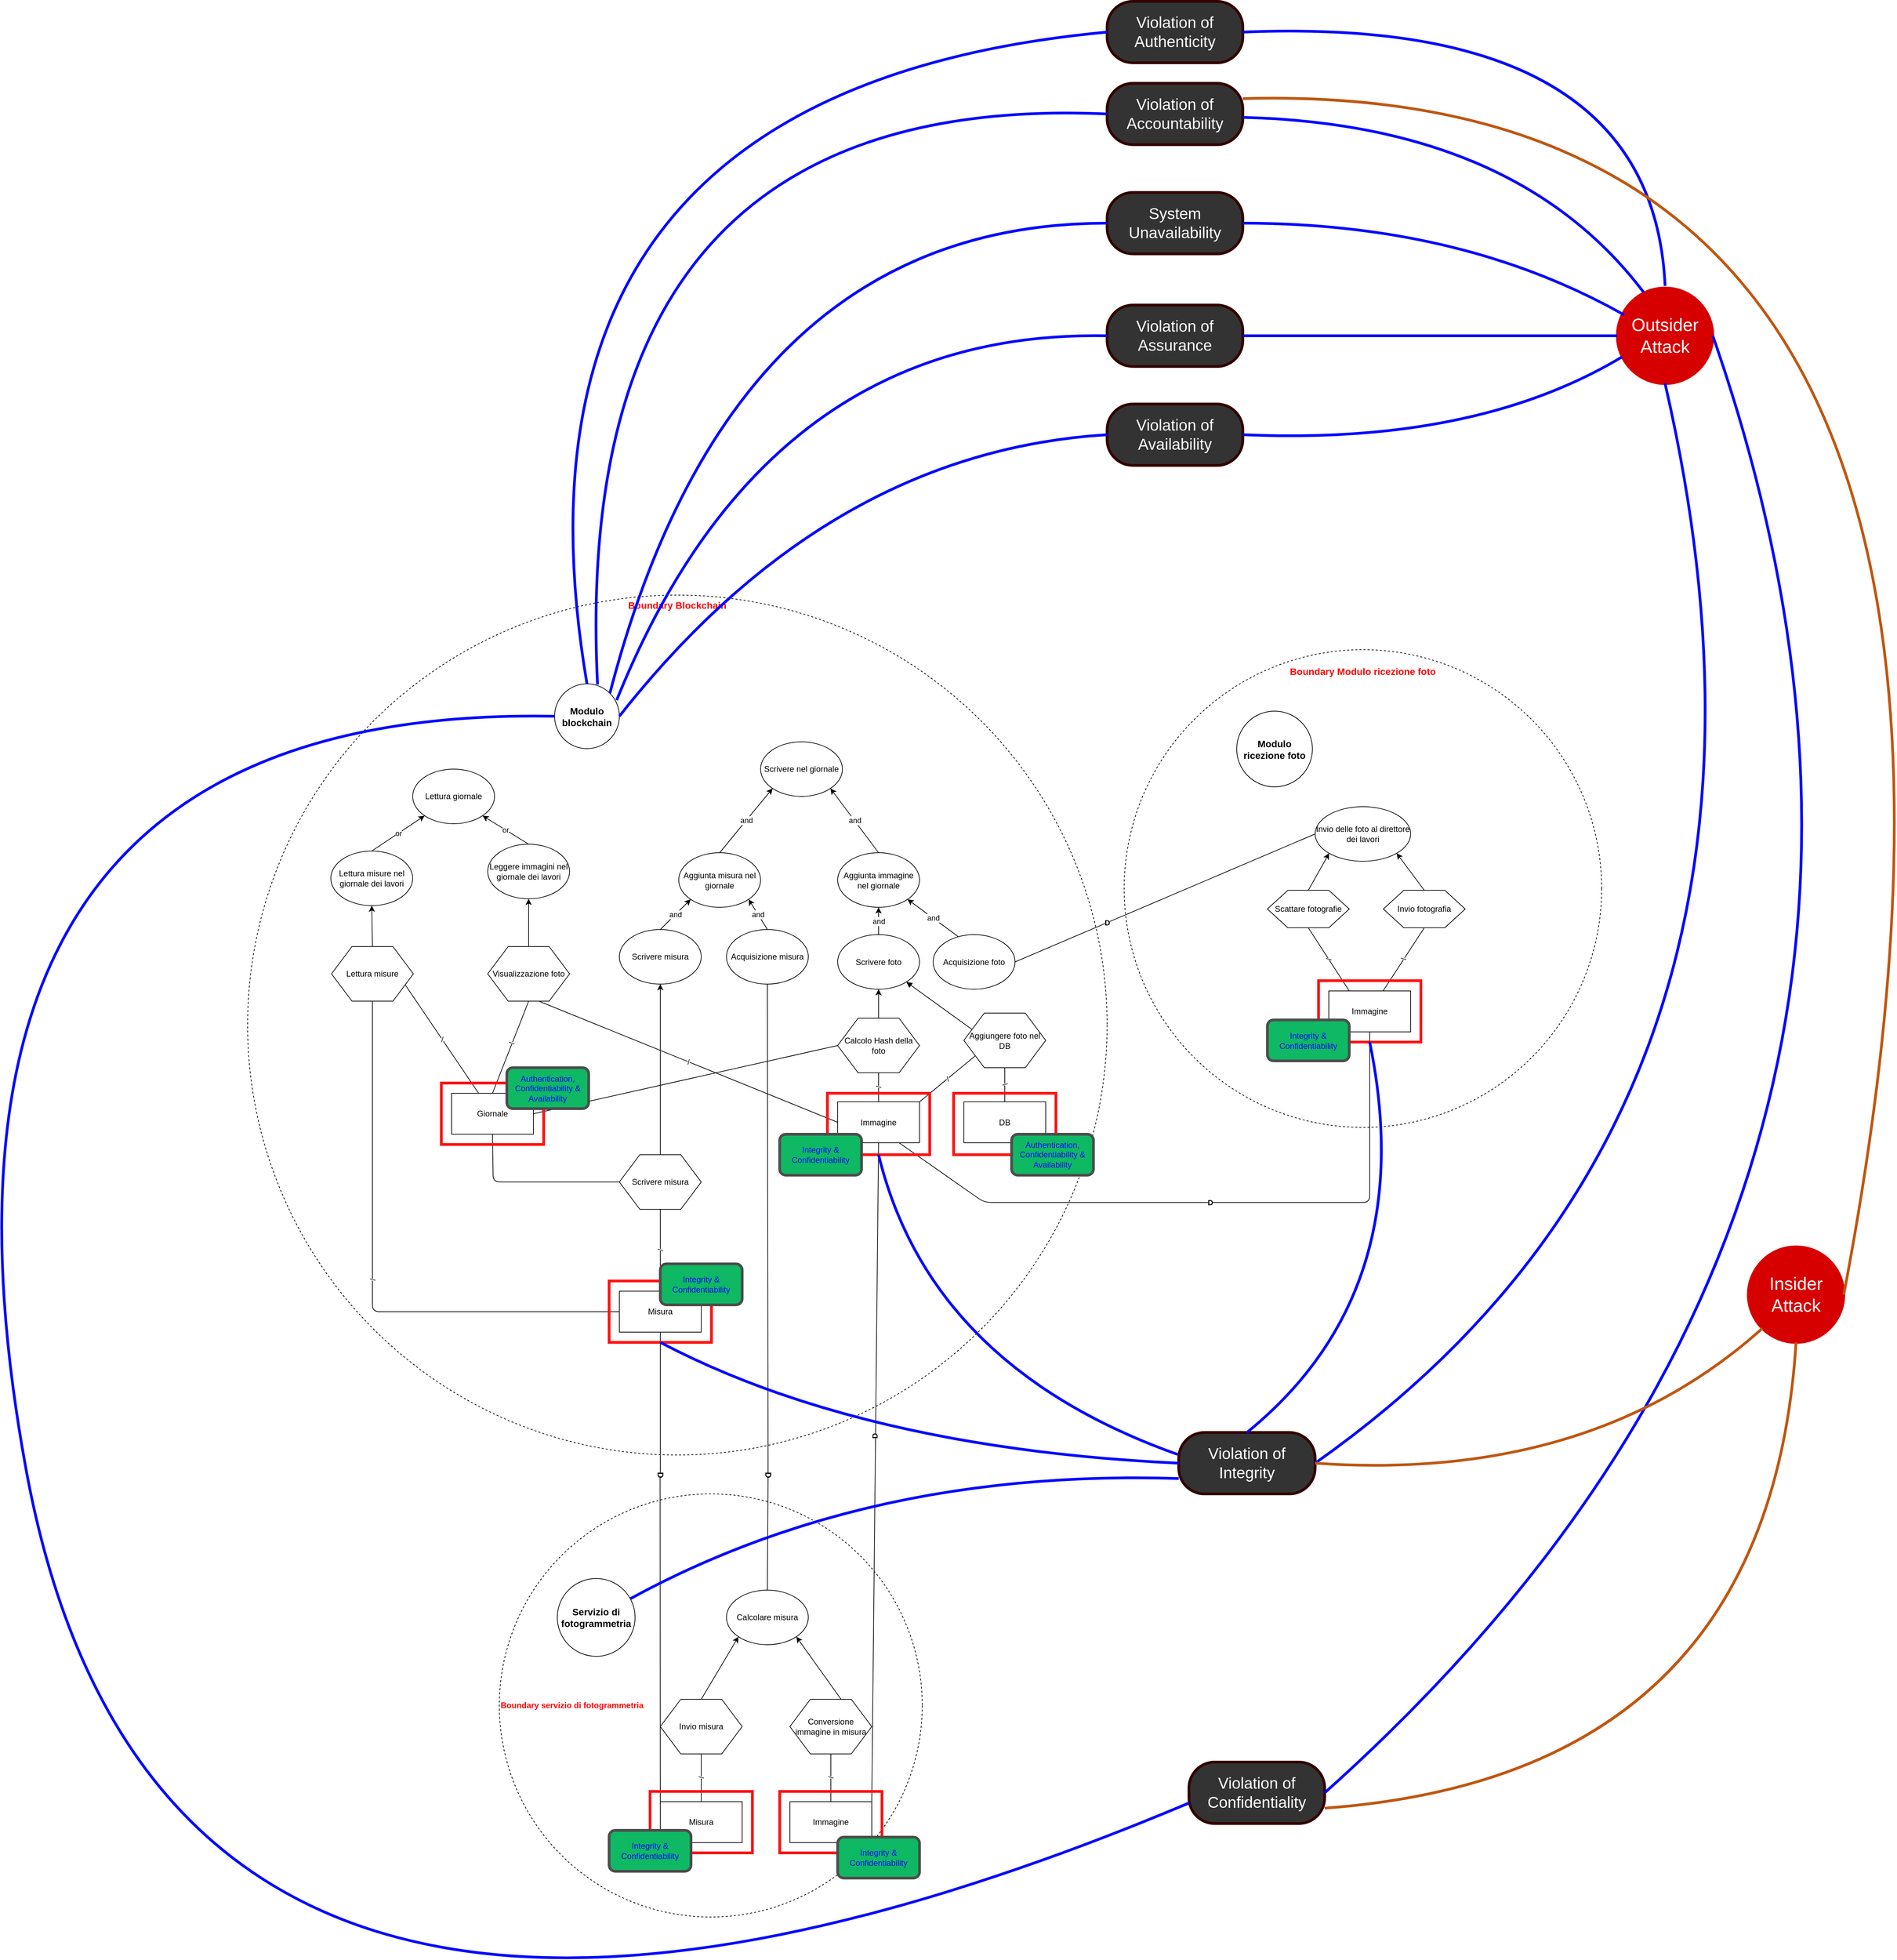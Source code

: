 <mxfile version="13.0.1" type="github">
  <diagram id="WXekA-x_xKKdpQk5buRY" name="Page-1">
    <mxGraphModel dx="3197" dy="2439" grid="1" gridSize="10" guides="1" tooltips="1" connect="1" arrows="1" fold="1" page="1" pageScale="1" pageWidth="827" pageHeight="1169" math="0" shadow="0">
      <root>
        <mxCell id="0" />
        <mxCell id="1" parent="0" />
        <mxCell id="t_3xAI16Gsf8tu39YJwn-111" value="&lt;div&gt;&lt;span&gt;&lt;b&gt;&lt;font color=&quot;#ff0000&quot;&gt;Boundary servizio di fotogrammetria&lt;/font&gt;&lt;/b&gt;&lt;/span&gt;&lt;/div&gt;" style="ellipse;whiteSpace=wrap;html=1;aspect=fixed;dashed=1;fillColor=none;align=left;labelBackgroundColor=none;horizontal=1;verticalAlign=middle;" parent="1" vertex="1">
          <mxGeometry x="359" y="1307" width="620" height="620" as="geometry" />
        </mxCell>
        <mxCell id="t_3xAI16Gsf8tu39YJwn-109" value="&lt;b&gt;&lt;font color=&quot;#ff0000&quot; style=&quot;font-size: 14px&quot;&gt;Boundary Blockchain&lt;/font&gt;&lt;/b&gt;" style="ellipse;whiteSpace=wrap;html=1;aspect=fixed;dashed=1;fillColor=none;align=center;verticalAlign=top;" parent="1" vertex="1">
          <mxGeometry x="-10" y="-10" width="1260" height="1260" as="geometry" />
        </mxCell>
        <mxCell id="t_3xAI16Gsf8tu39YJwn-1" value="" style="endArrow=none;html=1;entryX=0.5;entryY=1;entryDx=0;entryDy=0;exitX=0.5;exitY=0;exitDx=0;exitDy=0;horizontal=1;fontStyle=1;labelPosition=center;verticalLabelPosition=middle;align=center;verticalAlign=middle;anchorPointDirection=1;" parent="1" source="t_3xAI16Gsf8tu39YJwn-67" target="t_3xAI16Gsf8tu39YJwn-53" edge="1">
          <mxGeometry x="-0.618" y="12" width="50" height="50" relative="1" as="geometry">
            <mxPoint x="695" y="760" as="sourcePoint" />
            <mxPoint x="745" y="710" as="targetPoint" />
            <mxPoint as="offset" />
          </mxGeometry>
        </mxCell>
        <mxCell id="t_3xAI16Gsf8tu39YJwn-4" value="&lt;b style=&quot;font-size: 14px;&quot;&gt;Servizio di fotogrammetria&lt;/b&gt;" style="ellipse;whiteSpace=wrap;html=1;aspect=fixed;fontSize=14;" parent="1" vertex="1">
          <mxGeometry x="444" y="1431" width="114" height="114" as="geometry" />
        </mxCell>
        <mxCell id="t_3xAI16Gsf8tu39YJwn-5" value="Invio fotografia" style="shape=hexagon;perimeter=hexagonPerimeter2;whiteSpace=wrap;html=1;" parent="1" vertex="1">
          <mxGeometry x="1655" y="422.5" width="120" height="55" as="geometry" />
        </mxCell>
        <mxCell id="t_3xAI16Gsf8tu39YJwn-6" value="Scattare fotografie" style="shape=hexagon;perimeter=hexagonPerimeter2;whiteSpace=wrap;html=1;" parent="1" vertex="1">
          <mxGeometry x="1485" y="422.5" width="120" height="55" as="geometry" />
        </mxCell>
        <mxCell id="t_3xAI16Gsf8tu39YJwn-7" value="Invio delle foto al direttore dei lavori" style="ellipse;whiteSpace=wrap;html=1;" parent="1" vertex="1">
          <mxGeometry x="1555" y="300" width="140" height="80" as="geometry" />
        </mxCell>
        <mxCell id="t_3xAI16Gsf8tu39YJwn-8" value="Immagine" style="rounded=0;whiteSpace=wrap;html=1;" parent="1" vertex="1">
          <mxGeometry x="855" y="732.5" width="120" height="60" as="geometry" />
        </mxCell>
        <mxCell id="t_3xAI16Gsf8tu39YJwn-9" value="D" style="endArrow=none;html=1;entryX=0;entryY=0.5;entryDx=0;entryDy=0;exitX=1;exitY=0.5;exitDx=0;exitDy=0;horizontal=1;verticalAlign=middle;comic=0;fontStyle=1" parent="1" source="t_3xAI16Gsf8tu39YJwn-47" target="t_3xAI16Gsf8tu39YJwn-7" edge="1">
          <mxGeometry x="-0.386" width="50" height="50" relative="1" as="geometry">
            <mxPoint x="905" y="515" as="sourcePoint" />
            <mxPoint x="955" y="465" as="targetPoint" />
            <mxPoint as="offset" />
          </mxGeometry>
        </mxCell>
        <mxCell id="t_3xAI16Gsf8tu39YJwn-10" value="Calcolo Hash della foto" style="shape=hexagon;perimeter=hexagonPerimeter2;whiteSpace=wrap;html=1;" parent="1" vertex="1">
          <mxGeometry x="855" y="610" width="120" height="80" as="geometry" />
        </mxCell>
        <mxCell id="t_3xAI16Gsf8tu39YJwn-11" value="Aggiunta immagine nel giornale" style="ellipse;whiteSpace=wrap;html=1;" parent="1" vertex="1">
          <mxGeometry x="855" y="367.5" width="120" height="80" as="geometry" />
        </mxCell>
        <mxCell id="t_3xAI16Gsf8tu39YJwn-12" value="Lettura giornale" style="ellipse;whiteSpace=wrap;html=1;" parent="1" vertex="1">
          <mxGeometry x="232" y="245" width="120" height="80" as="geometry" />
        </mxCell>
        <mxCell id="t_3xAI16Gsf8tu39YJwn-13" value="Scrivere nel giornale" style="ellipse;whiteSpace=wrap;html=1;" parent="1" vertex="1">
          <mxGeometry x="742" y="205" width="120" height="80" as="geometry" />
        </mxCell>
        <mxCell id="t_3xAI16Gsf8tu39YJwn-14" value="Lettura misure nel giornale dei lavori" style="ellipse;whiteSpace=wrap;html=1;" parent="1" vertex="1">
          <mxGeometry x="112" y="365" width="120" height="80" as="geometry" />
        </mxCell>
        <mxCell id="t_3xAI16Gsf8tu39YJwn-15" value="Leggere immagini nel giornale dei lavori" style="ellipse;whiteSpace=wrap;html=1;" parent="1" vertex="1">
          <mxGeometry x="342" y="355" width="120" height="80" as="geometry" />
        </mxCell>
        <mxCell id="t_3xAI16Gsf8tu39YJwn-16" value="Lettura misure" style="shape=hexagon;perimeter=hexagonPerimeter2;whiteSpace=wrap;html=1;" parent="1" vertex="1">
          <mxGeometry x="113" y="505" width="120" height="80" as="geometry" />
        </mxCell>
        <mxCell id="t_3xAI16Gsf8tu39YJwn-17" value="Visualizzazione foto" style="shape=hexagon;perimeter=hexagonPerimeter2;whiteSpace=wrap;html=1;" parent="1" vertex="1">
          <mxGeometry x="342" y="505" width="120" height="80" as="geometry" />
        </mxCell>
        <mxCell id="t_3xAI16Gsf8tu39YJwn-18" value="Giornale" style="rounded=0;whiteSpace=wrap;html=1;" parent="1" vertex="1">
          <mxGeometry x="289" y="720" width="120" height="60" as="geometry" />
        </mxCell>
        <mxCell id="t_3xAI16Gsf8tu39YJwn-19" value="" style="endArrow=none;html=1;exitX=1;exitY=0.5;exitDx=0;exitDy=0;horizontal=0;entryX=0;entryY=0.5;entryDx=0;entryDy=0;fontStyle=1" parent="1" source="t_3xAI16Gsf8tu39YJwn-18" target="t_3xAI16Gsf8tu39YJwn-10" edge="1">
          <mxGeometry x="0.463" y="88" width="50" height="50" relative="1" as="geometry">
            <mxPoint x="192" y="815" as="sourcePoint" />
            <mxPoint x="572" y="485" as="targetPoint" />
            <mxPoint as="offset" />
          </mxGeometry>
        </mxCell>
        <mxCell id="t_3xAI16Gsf8tu39YJwn-20" value="Aggiunta misura nel giornale" style="ellipse;whiteSpace=wrap;html=1;" parent="1" vertex="1">
          <mxGeometry x="622" y="367.5" width="120" height="80" as="geometry" />
        </mxCell>
        <mxCell id="t_3xAI16Gsf8tu39YJwn-21" value="Conversione immagine in misura" style="shape=hexagon;perimeter=hexagonPerimeter2;whiteSpace=wrap;html=1;" parent="1" vertex="1">
          <mxGeometry x="785" y="1608" width="120" height="80" as="geometry" />
        </mxCell>
        <mxCell id="t_3xAI16Gsf8tu39YJwn-22" value="Immagine" style="rounded=0;whiteSpace=wrap;html=1;" parent="1" vertex="1">
          <mxGeometry x="785" y="1758" width="120" height="60" as="geometry" />
        </mxCell>
        <mxCell id="t_3xAI16Gsf8tu39YJwn-23" value="Misura" style="rounded=0;whiteSpace=wrap;html=1;" parent="1" vertex="1">
          <mxGeometry x="535" y="1010" width="120" height="60" as="geometry" />
        </mxCell>
        <mxCell id="t_3xAI16Gsf8tu39YJwn-24" value="" style="endArrow=none;html=1;entryX=0.5;entryY=1;entryDx=0;entryDy=0;horizontal=1;exitX=0;exitY=0.5;exitDx=0;exitDy=0;fontStyle=1" parent="1" source="t_3xAI16Gsf8tu39YJwn-68" target="t_3xAI16Gsf8tu39YJwn-23" edge="1">
          <mxGeometry x="0.581" width="50" height="50" relative="1" as="geometry">
            <mxPoint x="905" y="1475" as="sourcePoint" />
            <mxPoint x="975" y="705" as="targetPoint" />
            <mxPoint as="offset" />
          </mxGeometry>
        </mxCell>
        <mxCell id="t_3xAI16Gsf8tu39YJwn-25" value="or" style="endArrow=classic;html=1;entryX=0;entryY=1;entryDx=0;entryDy=0;exitX=0.5;exitY=0;exitDx=0;exitDy=0;" parent="1" source="t_3xAI16Gsf8tu39YJwn-14" target="t_3xAI16Gsf8tu39YJwn-12" edge="1">
          <mxGeometry width="50" height="50" relative="1" as="geometry">
            <mxPoint x="722" y="605" as="sourcePoint" />
            <mxPoint x="772" y="555" as="targetPoint" />
          </mxGeometry>
        </mxCell>
        <mxCell id="t_3xAI16Gsf8tu39YJwn-26" value="or" style="endArrow=classic;html=1;entryX=1;entryY=1;entryDx=0;entryDy=0;exitX=0.5;exitY=0;exitDx=0;exitDy=0;" parent="1" source="t_3xAI16Gsf8tu39YJwn-15" target="t_3xAI16Gsf8tu39YJwn-12" edge="1">
          <mxGeometry width="50" height="50" relative="1" as="geometry">
            <mxPoint x="262" y="365" as="sourcePoint" />
            <mxPoint x="299.574" y="333.284" as="targetPoint" />
          </mxGeometry>
        </mxCell>
        <mxCell id="t_3xAI16Gsf8tu39YJwn-27" value="" style="endArrow=classic;html=1;entryX=0.5;entryY=1;entryDx=0;entryDy=0;exitX=0.5;exitY=0;exitDx=0;exitDy=0;" parent="1" source="t_3xAI16Gsf8tu39YJwn-17" target="t_3xAI16Gsf8tu39YJwn-15" edge="1">
          <mxGeometry width="50" height="50" relative="1" as="geometry">
            <mxPoint x="502" y="495" as="sourcePoint" />
            <mxPoint x="552" y="445" as="targetPoint" />
          </mxGeometry>
        </mxCell>
        <mxCell id="t_3xAI16Gsf8tu39YJwn-28" value="" style="endArrow=classic;html=1;entryX=0.5;entryY=1;entryDx=0;entryDy=0;exitX=0.5;exitY=0;exitDx=0;exitDy=0;" parent="1" source="t_3xAI16Gsf8tu39YJwn-16" target="t_3xAI16Gsf8tu39YJwn-14" edge="1">
          <mxGeometry width="50" height="50" relative="1" as="geometry">
            <mxPoint x="332" y="495" as="sourcePoint" />
            <mxPoint x="332" y="455" as="targetPoint" />
          </mxGeometry>
        </mxCell>
        <mxCell id="t_3xAI16Gsf8tu39YJwn-29" value="/" style="endArrow=none;html=1;exitX=0;exitY=0.5;exitDx=0;exitDy=0;horizontal=0;entryX=0.5;entryY=1;entryDx=0;entryDy=0;" parent="1" source="t_3xAI16Gsf8tu39YJwn-23" target="t_3xAI16Gsf8tu39YJwn-16" edge="1">
          <mxGeometry width="50" height="50" relative="1" as="geometry">
            <mxPoint x="173" y="690" as="sourcePoint" />
            <mxPoint x="472" y="455" as="targetPoint" />
            <Array as="points">
              <mxPoint x="173" y="1040" />
            </Array>
          </mxGeometry>
        </mxCell>
        <mxCell id="t_3xAI16Gsf8tu39YJwn-30" value="/" style="endArrow=none;html=1;horizontal=0;exitX=0.5;exitY=0;exitDx=0;exitDy=0;entryX=0.5;entryY=1;entryDx=0;entryDy=0;" parent="1" source="t_3xAI16Gsf8tu39YJwn-18" target="t_3xAI16Gsf8tu39YJwn-17" edge="1">
          <mxGeometry x="0.077" width="50" height="50" relative="1" as="geometry">
            <mxPoint x="402" y="620" as="sourcePoint" />
            <mxPoint x="402" y="580" as="targetPoint" />
            <mxPoint as="offset" />
          </mxGeometry>
        </mxCell>
        <mxCell id="t_3xAI16Gsf8tu39YJwn-31" value="and" style="endArrow=classic;html=1;entryX=1;entryY=1;entryDx=0;entryDy=0;exitX=0.5;exitY=0;exitDx=0;exitDy=0;" parent="1" source="t_3xAI16Gsf8tu39YJwn-11" target="t_3xAI16Gsf8tu39YJwn-13" edge="1">
          <mxGeometry width="50" height="50" relative="1" as="geometry">
            <mxPoint x="672" y="330" as="sourcePoint" />
            <mxPoint x="699.574" y="278.284" as="targetPoint" />
          </mxGeometry>
        </mxCell>
        <mxCell id="t_3xAI16Gsf8tu39YJwn-32" value="and" style="endArrow=classic;html=1;exitX=0.5;exitY=0;exitDx=0;exitDy=0;entryX=0;entryY=1;entryDx=0;entryDy=0;" parent="1" source="t_3xAI16Gsf8tu39YJwn-20" target="t_3xAI16Gsf8tu39YJwn-13" edge="1">
          <mxGeometry width="50" height="50" relative="1" as="geometry">
            <mxPoint x="822" y="330" as="sourcePoint" />
            <mxPoint x="784.426" y="278.284" as="targetPoint" />
          </mxGeometry>
        </mxCell>
        <mxCell id="t_3xAI16Gsf8tu39YJwn-33" value="" style="endArrow=classic;html=1;entryX=0.5;entryY=1;entryDx=0;entryDy=0;exitX=0.5;exitY=0;exitDx=0;exitDy=0;" parent="1" source="t_3xAI16Gsf8tu39YJwn-10" target="t_3xAI16Gsf8tu39YJwn-48" edge="1">
          <mxGeometry width="50" height="50" relative="1" as="geometry">
            <mxPoint x="705" y="547.5" as="sourcePoint" />
            <mxPoint x="705" y="507.5" as="targetPoint" />
          </mxGeometry>
        </mxCell>
        <mxCell id="t_3xAI16Gsf8tu39YJwn-34" value="/" style="endArrow=none;html=1;exitX=0.5;exitY=0;exitDx=0;exitDy=0;horizontal=0;entryX=0.5;entryY=1;entryDx=0;entryDy=0;" parent="1" source="t_3xAI16Gsf8tu39YJwn-8" target="t_3xAI16Gsf8tu39YJwn-10" edge="1">
          <mxGeometry width="50" height="50" relative="1" as="geometry">
            <mxPoint x="545" y="787.5" as="sourcePoint" />
            <mxPoint x="915.0" y="777.5" as="targetPoint" />
          </mxGeometry>
        </mxCell>
        <mxCell id="t_3xAI16Gsf8tu39YJwn-35" value="/" style="endArrow=none;html=1;exitX=0.5;exitY=0;exitDx=0;exitDy=0;horizontal=0;entryX=0.5;entryY=1;entryDx=0;entryDy=0;" parent="1" source="t_3xAI16Gsf8tu39YJwn-23" target="t_3xAI16Gsf8tu39YJwn-57" edge="1">
          <mxGeometry width="50" height="50" relative="1" as="geometry">
            <mxPoint x="22" y="1022.5" as="sourcePoint" />
            <mxPoint x="682" y="897.5" as="targetPoint" />
          </mxGeometry>
        </mxCell>
        <mxCell id="t_3xAI16Gsf8tu39YJwn-36" value="" style="endArrow=classic;html=1;entryX=1;entryY=1;entryDx=0;entryDy=0;exitX=0.5;exitY=0;exitDx=0;exitDy=0;" parent="1" source="t_3xAI16Gsf8tu39YJwn-5" target="t_3xAI16Gsf8tu39YJwn-7" edge="1">
          <mxGeometry width="50" height="50" relative="1" as="geometry">
            <mxPoint x="845" y="510" as="sourcePoint" />
            <mxPoint x="845" y="465" as="targetPoint" />
          </mxGeometry>
        </mxCell>
        <mxCell id="t_3xAI16Gsf8tu39YJwn-37" value="/" style="endArrow=none;html=1;entryX=0.5;entryY=0;entryDx=0;entryDy=0;exitX=0.5;exitY=1;exitDx=0;exitDy=0;horizontal=0;" parent="1" source="t_3xAI16Gsf8tu39YJwn-21" target="t_3xAI16Gsf8tu39YJwn-22" edge="1">
          <mxGeometry width="50" height="50" relative="1" as="geometry">
            <mxPoint x="608" y="1797" as="sourcePoint" />
            <mxPoint x="658" y="1747" as="targetPoint" />
          </mxGeometry>
        </mxCell>
        <mxCell id="t_3xAI16Gsf8tu39YJwn-38" value="Immagine" style="rounded=0;whiteSpace=wrap;html=1;" parent="1" vertex="1">
          <mxGeometry x="1575" y="570" width="120" height="60" as="geometry" />
        </mxCell>
        <mxCell id="t_3xAI16Gsf8tu39YJwn-42" value="Calcolare misura" style="ellipse;whiteSpace=wrap;html=1;" parent="1" vertex="1">
          <mxGeometry x="692" y="1448" width="120" height="80" as="geometry" />
        </mxCell>
        <mxCell id="t_3xAI16Gsf8tu39YJwn-43" value="" style="endArrow=classic;html=1;exitX=0.625;exitY=0;exitDx=0;exitDy=0;entryX=1;entryY=1;entryDx=0;entryDy=0;" parent="1" source="t_3xAI16Gsf8tu39YJwn-21" target="t_3xAI16Gsf8tu39YJwn-42" edge="1">
          <mxGeometry width="50" height="50" relative="1" as="geometry">
            <mxPoint x="472" y="1727" as="sourcePoint" />
            <mxPoint x="522" y="1677" as="targetPoint" />
          </mxGeometry>
        </mxCell>
        <mxCell id="t_3xAI16Gsf8tu39YJwn-44" value="/" style="endArrow=none;html=1;entryX=0.5;entryY=1;entryDx=0;entryDy=0;horizontal=0;" parent="1" source="t_3xAI16Gsf8tu39YJwn-38" target="t_3xAI16Gsf8tu39YJwn-5" edge="1">
          <mxGeometry width="50" height="50" relative="1" as="geometry">
            <mxPoint x="1695" y="585" as="sourcePoint" />
            <mxPoint x="1745" y="535" as="targetPoint" />
          </mxGeometry>
        </mxCell>
        <mxCell id="t_3xAI16Gsf8tu39YJwn-45" value="/" style="endArrow=none;html=1;entryX=0.5;entryY=1;entryDx=0;entryDy=0;exitX=0.25;exitY=0;exitDx=0;exitDy=0;horizontal=0;" parent="1" source="t_3xAI16Gsf8tu39YJwn-38" target="t_3xAI16Gsf8tu39YJwn-6" edge="1">
          <mxGeometry width="50" height="50" relative="1" as="geometry">
            <mxPoint x="1695" y="585" as="sourcePoint" />
            <mxPoint x="1745" y="535" as="targetPoint" />
          </mxGeometry>
        </mxCell>
        <mxCell id="t_3xAI16Gsf8tu39YJwn-46" value="" style="endArrow=classic;html=1;entryX=0;entryY=1;entryDx=0;entryDy=0;exitX=0.5;exitY=0;exitDx=0;exitDy=0;" parent="1" source="t_3xAI16Gsf8tu39YJwn-6" target="t_3xAI16Gsf8tu39YJwn-7" edge="1">
          <mxGeometry width="50" height="50" relative="1" as="geometry">
            <mxPoint x="1695" y="585" as="sourcePoint" />
            <mxPoint x="1745" y="535" as="targetPoint" />
          </mxGeometry>
        </mxCell>
        <mxCell id="t_3xAI16Gsf8tu39YJwn-47" value="Acquisizione foto" style="ellipse;whiteSpace=wrap;html=1;" parent="1" vertex="1">
          <mxGeometry x="995" y="487.5" width="120" height="80" as="geometry" />
        </mxCell>
        <mxCell id="t_3xAI16Gsf8tu39YJwn-48" value="Scrivere foto" style="ellipse;whiteSpace=wrap;html=1;" parent="1" vertex="1">
          <mxGeometry x="855" y="487.5" width="120" height="80" as="geometry" />
        </mxCell>
        <mxCell id="t_3xAI16Gsf8tu39YJwn-49" value="and" style="endArrow=classic;html=1;entryX=0.5;entryY=1;entryDx=0;entryDy=0;exitX=0.5;exitY=0;exitDx=0;exitDy=0;" parent="1" source="t_3xAI16Gsf8tu39YJwn-48" target="t_3xAI16Gsf8tu39YJwn-11" edge="1">
          <mxGeometry width="50" height="50" relative="1" as="geometry">
            <mxPoint x="968" y="622.5" as="sourcePoint" />
            <mxPoint x="1018" y="572.5" as="targetPoint" />
          </mxGeometry>
        </mxCell>
        <mxCell id="t_3xAI16Gsf8tu39YJwn-50" value="and" style="endArrow=classic;html=1;entryX=1;entryY=1;entryDx=0;entryDy=0;exitX=0.308;exitY=0.038;exitDx=0;exitDy=0;exitPerimeter=0;" parent="1" source="t_3xAI16Gsf8tu39YJwn-47" target="t_3xAI16Gsf8tu39YJwn-11" edge="1">
          <mxGeometry width="50" height="50" relative="1" as="geometry">
            <mxPoint x="968" y="622.5" as="sourcePoint" />
            <mxPoint x="1018" y="572.5" as="targetPoint" />
          </mxGeometry>
        </mxCell>
        <mxCell id="t_3xAI16Gsf8tu39YJwn-51" value="D" style="endArrow=none;html=1;exitX=0.75;exitY=1;exitDx=0;exitDy=0;entryX=0.5;entryY=1;entryDx=0;entryDy=0;fontStyle=1" parent="1" source="t_3xAI16Gsf8tu39YJwn-8" target="t_3xAI16Gsf8tu39YJwn-38" edge="1">
          <mxGeometry width="50" height="50" relative="1" as="geometry">
            <mxPoint x="855" y="580" as="sourcePoint" />
            <mxPoint x="905" y="530" as="targetPoint" />
            <Array as="points">
              <mxPoint x="1070" y="880" />
              <mxPoint x="1635" y="880" />
            </Array>
          </mxGeometry>
        </mxCell>
        <mxCell id="t_3xAI16Gsf8tu39YJwn-52" value="/" style="endArrow=none;html=1;entryX=0.625;entryY=1;entryDx=0;entryDy=0;exitX=0;exitY=0.5;exitDx=0;exitDy=0;" parent="1" source="t_3xAI16Gsf8tu39YJwn-8" target="t_3xAI16Gsf8tu39YJwn-17" edge="1">
          <mxGeometry width="50" height="50" relative="1" as="geometry">
            <mxPoint x="485" y="600" as="sourcePoint" />
            <mxPoint x="535" y="550" as="targetPoint" />
          </mxGeometry>
        </mxCell>
        <mxCell id="t_3xAI16Gsf8tu39YJwn-53" value="Acquisizione misura" style="ellipse;whiteSpace=wrap;html=1;" parent="1" vertex="1">
          <mxGeometry x="692" y="480" width="120" height="80" as="geometry" />
        </mxCell>
        <mxCell id="t_3xAI16Gsf8tu39YJwn-54" value="Scrivere misura" style="ellipse;whiteSpace=wrap;html=1;" parent="1" vertex="1">
          <mxGeometry x="535" y="480" width="120" height="80" as="geometry" />
        </mxCell>
        <mxCell id="t_3xAI16Gsf8tu39YJwn-55" value="and" style="endArrow=classic;html=1;entryX=1;entryY=1;entryDx=0;entryDy=0;exitX=0.5;exitY=0;exitDx=0;exitDy=0;" parent="1" source="t_3xAI16Gsf8tu39YJwn-53" target="t_3xAI16Gsf8tu39YJwn-20" edge="1">
          <mxGeometry width="50" height="50" relative="1" as="geometry">
            <mxPoint x="735" y="590" as="sourcePoint" />
            <mxPoint x="785" y="540" as="targetPoint" />
          </mxGeometry>
        </mxCell>
        <mxCell id="t_3xAI16Gsf8tu39YJwn-56" value="and" style="endArrow=classic;html=1;entryX=0;entryY=1;entryDx=0;entryDy=0;exitX=0.5;exitY=0;exitDx=0;exitDy=0;" parent="1" source="t_3xAI16Gsf8tu39YJwn-54" target="t_3xAI16Gsf8tu39YJwn-20" edge="1">
          <mxGeometry width="50" height="50" relative="1" as="geometry">
            <mxPoint x="735" y="590" as="sourcePoint" />
            <mxPoint x="785" y="540" as="targetPoint" />
          </mxGeometry>
        </mxCell>
        <mxCell id="t_3xAI16Gsf8tu39YJwn-57" value="Scrivere misura" style="shape=hexagon;perimeter=hexagonPerimeter2;whiteSpace=wrap;html=1;" parent="1" vertex="1">
          <mxGeometry x="535" y="810" width="120" height="80" as="geometry" />
        </mxCell>
        <mxCell id="t_3xAI16Gsf8tu39YJwn-58" value="" style="endArrow=classic;html=1;exitX=0.5;exitY=0;exitDx=0;exitDy=0;entryX=0.5;entryY=1;entryDx=0;entryDy=0;" parent="1" source="t_3xAI16Gsf8tu39YJwn-57" target="t_3xAI16Gsf8tu39YJwn-54" edge="1">
          <mxGeometry width="50" height="50" relative="1" as="geometry">
            <mxPoint x="625" y="740" as="sourcePoint" />
            <mxPoint x="615" y="560" as="targetPoint" />
          </mxGeometry>
        </mxCell>
        <mxCell id="t_3xAI16Gsf8tu39YJwn-59" value="" style="endArrow=none;html=1;exitX=0.5;exitY=1;exitDx=0;exitDy=0;entryX=0;entryY=0.5;entryDx=0;entryDy=0;" parent="1" source="t_3xAI16Gsf8tu39YJwn-18" target="t_3xAI16Gsf8tu39YJwn-57" edge="1">
          <mxGeometry x="0.384" y="-56" width="50" height="50" relative="1" as="geometry">
            <mxPoint x="625" y="830" as="sourcePoint" />
            <mxPoint x="675" y="780" as="targetPoint" />
            <mxPoint as="offset" />
            <Array as="points">
              <mxPoint x="350" y="850" />
            </Array>
          </mxGeometry>
        </mxCell>
        <mxCell id="t_3xAI16Gsf8tu39YJwn-60" value="/" style="endArrow=none;html=1;entryX=1;entryY=0.75;entryDx=0;entryDy=0;" parent="1" source="t_3xAI16Gsf8tu39YJwn-18" target="t_3xAI16Gsf8tu39YJwn-16" edge="1">
          <mxGeometry width="50" height="50" relative="1" as="geometry">
            <mxPoint x="345" y="830" as="sourcePoint" />
            <mxPoint x="395" y="780" as="targetPoint" />
          </mxGeometry>
        </mxCell>
        <mxCell id="t_3xAI16Gsf8tu39YJwn-61" value="D" style="endArrow=none;html=1;entryX=0.5;entryY=1;entryDx=0;entryDy=0;exitX=1;exitY=0;exitDx=0;exitDy=0;horizontal=0;fontStyle=1" parent="1" source="t_3xAI16Gsf8tu39YJwn-22" target="t_3xAI16Gsf8tu39YJwn-8" edge="1">
          <mxGeometry x="0.108" y="1" width="50" height="50" relative="1" as="geometry">
            <mxPoint x="695" y="960" as="sourcePoint" />
            <mxPoint x="925" y="810" as="targetPoint" />
            <mxPoint as="offset" />
          </mxGeometry>
        </mxCell>
        <mxCell id="t_3xAI16Gsf8tu39YJwn-62" value="Invio misura" style="shape=hexagon;perimeter=hexagonPerimeter2;whiteSpace=wrap;html=1;" parent="1" vertex="1">
          <mxGeometry x="595" y="1608" width="120" height="80" as="geometry" />
        </mxCell>
        <mxCell id="t_3xAI16Gsf8tu39YJwn-63" value="/" style="endArrow=none;html=1;entryX=0.5;entryY=1;entryDx=0;entryDy=0;exitX=0.5;exitY=0;exitDx=0;exitDy=0;horizontal=0;" parent="1" source="t_3xAI16Gsf8tu39YJwn-64" target="t_3xAI16Gsf8tu39YJwn-62" edge="1">
          <mxGeometry width="50" height="50" relative="1" as="geometry">
            <mxPoint x="638" y="1748" as="sourcePoint" />
            <mxPoint x="578" y="1578" as="targetPoint" />
          </mxGeometry>
        </mxCell>
        <mxCell id="t_3xAI16Gsf8tu39YJwn-64" value="Misura" style="rounded=0;whiteSpace=wrap;html=1;" parent="1" vertex="1">
          <mxGeometry x="595" y="1758" width="120" height="60" as="geometry" />
        </mxCell>
        <mxCell id="t_3xAI16Gsf8tu39YJwn-65" value="" style="endArrow=classic;html=1;entryX=0;entryY=1;entryDx=0;entryDy=0;exitX=0.5;exitY=0;exitDx=0;exitDy=0;" parent="1" source="t_3xAI16Gsf8tu39YJwn-62" target="t_3xAI16Gsf8tu39YJwn-42" edge="1">
          <mxGeometry width="50" height="50" relative="1" as="geometry">
            <mxPoint x="528" y="1628" as="sourcePoint" />
            <mxPoint x="578" y="1578" as="targetPoint" />
          </mxGeometry>
        </mxCell>
        <mxCell id="t_3xAI16Gsf8tu39YJwn-66" value="" style="endArrow=none;html=1;entryX=0.5;entryY=1;entryDx=0;entryDy=0;exitX=0.5;exitY=0;exitDx=0;exitDy=0;horizontal=1;fontStyle=1;labelPosition=center;verticalLabelPosition=middle;align=center;verticalAlign=middle;anchorPointDirection=1;" parent="1" source="t_3xAI16Gsf8tu39YJwn-42" target="t_3xAI16Gsf8tu39YJwn-67" edge="1">
          <mxGeometry x="-0.618" y="12" width="50" height="50" relative="1" as="geometry">
            <mxPoint x="752" y="1448" as="sourcePoint" />
            <mxPoint x="752" y="657" as="targetPoint" />
            <mxPoint as="offset" />
          </mxGeometry>
        </mxCell>
        <mxCell id="t_3xAI16Gsf8tu39YJwn-67" value="&lt;b&gt;D&lt;/b&gt;" style="text;html=1;align=center;verticalAlign=middle;resizable=1;points=[];autosize=1;rotation=-180;horizontal=0;direction=east;fillColor=#ffffff;overflow=visible;perimeter=none;container=0;backgroundOutline=0;resizeWidth=1;resizeHeight=1;" parent="1" vertex="1">
          <mxGeometry x="742" y="1276" width="22" height="6" as="geometry" />
        </mxCell>
        <mxCell id="t_3xAI16Gsf8tu39YJwn-68" value="&lt;b&gt;D&lt;/b&gt;" style="text;html=1;align=center;verticalAlign=middle;resizable=1;points=[];autosize=1;rotation=-180;horizontal=0;direction=east;fillColor=#ffffff;overflow=visible;perimeter=none;container=0;backgroundOutline=0;resizeWidth=1;resizeHeight=1;" parent="1" vertex="1">
          <mxGeometry x="584" y="1276" width="22" height="6" as="geometry" />
        </mxCell>
        <mxCell id="t_3xAI16Gsf8tu39YJwn-69" value="" style="endArrow=none;html=1;horizontal=1;exitX=0;exitY=0.5;exitDx=0;exitDy=0;fontStyle=1;entryX=0.514;entryY=-0.058;entryDx=0;entryDy=0;entryPerimeter=0;" parent="1" source="t_3xAI16Gsf8tu39YJwn-64" target="t_3xAI16Gsf8tu39YJwn-68" edge="1">
          <mxGeometry x="0.581" width="50" height="50" relative="1" as="geometry">
            <mxPoint x="595" y="1788" as="sourcePoint" />
            <mxPoint x="595" y="1287" as="targetPoint" />
            <mxPoint as="offset" />
          </mxGeometry>
        </mxCell>
        <mxCell id="t_3xAI16Gsf8tu39YJwn-97" value="&lt;b&gt;&lt;font style=&quot;font-size: 14px&quot;&gt;Modulo ricezione foto&lt;/font&gt;&lt;/b&gt;" style="ellipse;whiteSpace=wrap;html=1;aspect=fixed;" parent="1" vertex="1">
          <mxGeometry x="1440" y="160" width="111" height="111" as="geometry" />
        </mxCell>
        <mxCell id="t_3xAI16Gsf8tu39YJwn-98" value="&lt;b&gt;&lt;font style=&quot;font-size: 14px&quot;&gt;Modulo blockchain&lt;/font&gt;&lt;/b&gt;" style="ellipse;whiteSpace=wrap;html=1;aspect=fixed;" parent="1" vertex="1">
          <mxGeometry x="440" y="120" width="95" height="95" as="geometry" />
        </mxCell>
        <mxCell id="t_3xAI16Gsf8tu39YJwn-99" value="Aggiungere foto nel DB" style="shape=hexagon;perimeter=hexagonPerimeter2;whiteSpace=wrap;html=1;" parent="1" vertex="1">
          <mxGeometry x="1040" y="602.5" width="120" height="80" as="geometry" />
        </mxCell>
        <mxCell id="t_3xAI16Gsf8tu39YJwn-104" value="\" style="endArrow=none;html=1;exitX=1;exitY=0;exitDx=0;exitDy=0;entryX=0.136;entryY=0.788;entryDx=0;entryDy=0;entryPerimeter=0;" parent="1" source="t_3xAI16Gsf8tu39YJwn-8" target="t_3xAI16Gsf8tu39YJwn-99" edge="1">
          <mxGeometry width="50" height="50" relative="1" as="geometry">
            <mxPoint x="920" y="700" as="sourcePoint" />
            <mxPoint x="970" y="650" as="targetPoint" />
          </mxGeometry>
        </mxCell>
        <mxCell id="t_3xAI16Gsf8tu39YJwn-105" value="" style="endArrow=block;html=1;endFill=1;exitX=0;exitY=0.25;exitDx=0;exitDy=0;" parent="1" source="t_3xAI16Gsf8tu39YJwn-99" target="t_3xAI16Gsf8tu39YJwn-48" edge="1">
          <mxGeometry width="50" height="50" relative="1" as="geometry">
            <mxPoint x="1000" y="610" as="sourcePoint" />
            <mxPoint x="1062" y="668.5" as="targetPoint" />
          </mxGeometry>
        </mxCell>
        <mxCell id="t_3xAI16Gsf8tu39YJwn-107" value="\" style="edgeStyle=orthogonalEdgeStyle;rounded=0;orthogonalLoop=1;jettySize=auto;html=1;entryX=0.5;entryY=1;entryDx=0;entryDy=0;endArrow=none;endFill=0;horizontal=0;" parent="1" source="t_3xAI16Gsf8tu39YJwn-106" target="t_3xAI16Gsf8tu39YJwn-99" edge="1">
          <mxGeometry relative="1" as="geometry" />
        </mxCell>
        <mxCell id="t_3xAI16Gsf8tu39YJwn-106" value="DB" style="rounded=0;whiteSpace=wrap;html=1;" parent="1" vertex="1">
          <mxGeometry x="1040" y="732.5" width="120" height="60" as="geometry" />
        </mxCell>
        <mxCell id="t_3xAI16Gsf8tu39YJwn-110" value="&lt;b&gt;&lt;font color=&quot;#ff0000&quot; style=&quot;font-size: 14px&quot;&gt;&lt;br&gt;Boundary Modulo ricezione foto&lt;/font&gt;&lt;/b&gt;" style="ellipse;whiteSpace=wrap;html=1;aspect=fixed;dashed=1;fillColor=none;align=center;verticalAlign=top;" parent="1" vertex="1">
          <mxGeometry x="1275" y="70" width="700" height="700" as="geometry" />
        </mxCell>
        <mxCell id="ultXOKZ-IaVymxFnQ9H0-1" value="&lt;font color=&quot;#ffffff&quot; style=&quot;font-size: 26px&quot;&gt;Outsider&lt;br&gt;Attack&lt;br&gt;&lt;/font&gt;" style="ellipse;whiteSpace=wrap;html=1;aspect=fixed;strokeColor=#D70000;strokeWidth=4;fillColor=#D70000;gradientColor=none;" vertex="1" parent="1">
          <mxGeometry x="1998" y="-460" width="140" height="140" as="geometry" />
        </mxCell>
        <mxCell id="ultXOKZ-IaVymxFnQ9H0-2" value="&lt;font color=&quot;#ffffff&quot; style=&quot;font-size: 23px&quot;&gt;Violation of Integrity&lt;/font&gt;&lt;span style=&quot;font-family: monospace ; font-size: 0px&quot;&gt;%3CmxGraphModel%3E%3Croot%3E%3CmxCell%20id%3D%220%22%2F%3E%3CmxCell%20id%3D%221%22%20parent%3D%220%22%2F%3E%3CmxCell%20id%3D%222%22%20value%3D%22%26lt%3Bfont%20color%3D%26quot%3B%23ffffff%26quot%3B%20style%3D%26quot%3Bfont-size%3A%2023px%26quot%3B%26gt%3BViolation%20of%20availability%26lt%3B%2Ffont%26gt%3B%22%20style%3D%22rounded%3D1%3BwhiteSpace%3Dwrap%3Bhtml%3D1%3BstrokeColor%3D%23330000%3BstrokeWidth%3D4%3BfillColor%3D%23333333%3BgradientColor%3Dnone%3BarcSize%3D42%3B%22%20vertex%3D%221%22%20parent%3D%221%22%3E%3CmxGeometry%20x%3D%22530%22%20y%3D%22260%22%20width%3D%22199%22%20height%3D%2290%22%20as%3D%22geometry%22%2F%3E%3C%2FmxCell%3E%3C%2Froot%3E%3C%2FmxGraphModel%3E&lt;/span&gt;" style="rounded=1;whiteSpace=wrap;html=1;strokeColor=#330000;strokeWidth=4;fillColor=#333333;gradientColor=none;arcSize=42;" vertex="1" parent="1">
          <mxGeometry x="1355" y="1217" width="200" height="90" as="geometry" />
        </mxCell>
        <mxCell id="ultXOKZ-IaVymxFnQ9H0-3" value="&lt;font color=&quot;#ffffff&quot; style=&quot;font-size: 26px&quot;&gt;Insider&lt;br&gt;Attack&lt;br&gt;&lt;/font&gt;" style="ellipse;whiteSpace=wrap;html=1;aspect=fixed;strokeColor=#D70000;strokeWidth=4;fillColor=#D70000;gradientColor=none;" vertex="1" parent="1">
          <mxGeometry x="2190" y="945" width="140" height="140" as="geometry" />
        </mxCell>
        <mxCell id="ultXOKZ-IaVymxFnQ9H0-4" value="&lt;font color=&quot;#ffffff&quot; style=&quot;font-size: 23px&quot;&gt;Violation of Authenticity&lt;/font&gt;" style="rounded=1;whiteSpace=wrap;html=1;strokeColor=#330000;strokeWidth=4;fillColor=#333333;gradientColor=none;arcSize=42;" vertex="1" parent="1">
          <mxGeometry x="1250" y="-880" width="199" height="90" as="geometry" />
        </mxCell>
        <mxCell id="ultXOKZ-IaVymxFnQ9H0-5" value="&lt;font color=&quot;#ffffff&quot; style=&quot;font-size: 23px&quot;&gt;Violation of Confidentiality&lt;/font&gt;&lt;span style=&quot;font-family: monospace ; font-size: 0px&quot;&gt;3CmxGraphModel%3E%3Croot%3E%3CmxCell%20id%3D%220%22%2F%3E%3CmxCell%20id%3D%221%22%20parent%3D%220%22%2F%3E%3CmxCell%20id%3D%222%22%20value%3D%22%26lt%3Bfont%20color%3D%26quot%3B%23ffffff%26quot%3B%20style%3D%26quot%3Bfont-size%3A%2023px%26quot%3B%26gt%3BViolation%20of%20availability%26lt%3B%2Ffont%26gt%3B%22%20style%3D%22rounded%3D1%3BwhiteSpace%3Dwrap%3Bhtml%3D1%3BstrokeColor%3D%23330000%3BstrokeWidth%3D4%3BfillColor%3D%23333333%3BgradientColor%3Dnone%3BarcSize%3D42%3B%22%20vertex%3D%221%22%20parent%3D%221%22%3E%3CmxGeometry%20x%3D%22530%22%20y%3D%22260%22%20width%3D%22199%22%20height%3D%2290%22%20as%3D%22geometry%22%2F%3E%3C%2FmxCell%3E%3C%2Froot%3E%3C%2FmxGraphModel%3E&lt;/span&gt;" style="rounded=1;whiteSpace=wrap;html=1;strokeColor=#330000;strokeWidth=4;fillColor=#333333;gradientColor=none;arcSize=42;" vertex="1" parent="1">
          <mxGeometry x="1370" y="1700" width="199" height="90" as="geometry" />
        </mxCell>
        <mxCell id="ultXOKZ-IaVymxFnQ9H0-6" value="&lt;font color=&quot;#ffffff&quot; style=&quot;font-size: 23px&quot;&gt;Violation of Accountability&lt;/font&gt;" style="rounded=1;whiteSpace=wrap;html=1;strokeColor=#330000;strokeWidth=4;fillColor=#333333;gradientColor=none;arcSize=42;" vertex="1" parent="1">
          <mxGeometry x="1250" y="-760" width="199" height="90" as="geometry" />
        </mxCell>
        <mxCell id="ultXOKZ-IaVymxFnQ9H0-7" value="&lt;font color=&quot;#ffffff&quot;&gt;&lt;span style=&quot;font-size: 23px&quot;&gt;System Unavailability&lt;/span&gt;&lt;/font&gt;" style="rounded=1;whiteSpace=wrap;html=1;strokeColor=#330000;strokeWidth=4;fillColor=#333333;gradientColor=none;arcSize=42;" vertex="1" parent="1">
          <mxGeometry x="1250" y="-600" width="199" height="90" as="geometry" />
        </mxCell>
        <mxCell id="ultXOKZ-IaVymxFnQ9H0-8" value="" style="endArrow=none;html=1;exitX=0.5;exitY=0;exitDx=0;exitDy=0;entryX=0;entryY=0.5;entryDx=0;entryDy=0;strokeWidth=4;strokeColor=#0008FF;curved=1;" edge="1" parent="1" source="t_3xAI16Gsf8tu39YJwn-98" target="ultXOKZ-IaVymxFnQ9H0-4">
          <mxGeometry width="50" height="50" relative="1" as="geometry">
            <mxPoint x="1010" y="-250" as="sourcePoint" />
            <mxPoint x="1060" y="-300" as="targetPoint" />
            <Array as="points">
              <mxPoint x="340" y="-750" />
            </Array>
          </mxGeometry>
        </mxCell>
        <mxCell id="ultXOKZ-IaVymxFnQ9H0-9" value="" style="endArrow=none;html=1;strokeWidth=4;strokeColor=#0008FF;entryX=1;entryY=0.5;entryDx=0;entryDy=0;curved=1;" edge="1" parent="1" target="ultXOKZ-IaVymxFnQ9H0-4">
          <mxGeometry width="50" height="50" relative="1" as="geometry">
            <mxPoint x="2068" y="-463" as="sourcePoint" />
            <mxPoint x="1320" y="-505" as="targetPoint" />
            <Array as="points">
              <mxPoint x="2050" y="-860" />
            </Array>
          </mxGeometry>
        </mxCell>
        <mxCell id="ultXOKZ-IaVymxFnQ9H0-10" value="" style="rounded=0;whiteSpace=wrap;html=1;strokeColor=#FF1212;fillColor=none;strokeWidth=4;" vertex="1" parent="1">
          <mxGeometry x="840" y="720" width="150" height="90" as="geometry" />
        </mxCell>
        <mxCell id="ultXOKZ-IaVymxFnQ9H0-12" value="" style="rounded=0;whiteSpace=wrap;html=1;strokeColor=#FF1212;fillColor=none;strokeWidth=4;" vertex="1" parent="1">
          <mxGeometry x="1025" y="720" width="150" height="90" as="geometry" />
        </mxCell>
        <mxCell id="ultXOKZ-IaVymxFnQ9H0-13" value="" style="rounded=0;whiteSpace=wrap;html=1;strokeColor=#FF1212;fillColor=none;strokeWidth=4;" vertex="1" parent="1">
          <mxGeometry x="274" y="705" width="150" height="90" as="geometry" />
        </mxCell>
        <mxCell id="ultXOKZ-IaVymxFnQ9H0-14" value="" style="rounded=0;whiteSpace=wrap;html=1;strokeColor=#FF1212;fillColor=none;strokeWidth=4;" vertex="1" parent="1">
          <mxGeometry x="520" y="995" width="150" height="90" as="geometry" />
        </mxCell>
        <mxCell id="ultXOKZ-IaVymxFnQ9H0-15" value="" style="rounded=0;whiteSpace=wrap;html=1;strokeColor=#FF1212;fillColor=none;strokeWidth=4;" vertex="1" parent="1">
          <mxGeometry x="580" y="1743" width="150" height="90" as="geometry" />
        </mxCell>
        <mxCell id="ultXOKZ-IaVymxFnQ9H0-16" value="" style="rounded=0;whiteSpace=wrap;html=1;strokeColor=#FF1212;fillColor=none;strokeWidth=4;" vertex="1" parent="1">
          <mxGeometry x="770" y="1743" width="150" height="90" as="geometry" />
        </mxCell>
        <mxCell id="ultXOKZ-IaVymxFnQ9H0-17" value="" style="rounded=0;whiteSpace=wrap;html=1;strokeColor=#FF1212;fillColor=none;strokeWidth=4;" vertex="1" parent="1">
          <mxGeometry x="1560" y="555" width="150" height="90" as="geometry" />
        </mxCell>
        <mxCell id="ultXOKZ-IaVymxFnQ9H0-18" value="" style="endArrow=none;html=1;strokeColor=#0008FF;strokeWidth=4;entryX=0.5;entryY=1;entryDx=0;entryDy=0;exitX=1;exitY=0.5;exitDx=0;exitDy=0;curved=1;" edge="1" parent="1" source="ultXOKZ-IaVymxFnQ9H0-2" target="ultXOKZ-IaVymxFnQ9H0-1">
          <mxGeometry width="50" height="50" relative="1" as="geometry">
            <mxPoint x="1770" y="1220" as="sourcePoint" />
            <mxPoint x="1820" y="1170" as="targetPoint" />
            <Array as="points">
              <mxPoint x="2310" y="730" />
            </Array>
          </mxGeometry>
        </mxCell>
        <mxCell id="ultXOKZ-IaVymxFnQ9H0-19" value="" style="endArrow=none;html=1;strokeColor=#0008FF;strokeWidth=4;entryX=-0.008;entryY=0.357;entryDx=0;entryDy=0;exitX=0.5;exitY=1;exitDx=0;exitDy=0;entryPerimeter=0;curved=1;" edge="1" parent="1" source="ultXOKZ-IaVymxFnQ9H0-10" target="ultXOKZ-IaVymxFnQ9H0-2">
          <mxGeometry width="50" height="50" relative="1" as="geometry">
            <mxPoint x="1140" y="1196" as="sourcePoint" />
            <mxPoint x="1625.0" y="1064" as="targetPoint" />
            <Array as="points">
              <mxPoint x="990" y="1120" />
            </Array>
          </mxGeometry>
        </mxCell>
        <mxCell id="ultXOKZ-IaVymxFnQ9H0-20" value="" style="endArrow=none;html=1;strokeColor=#0008FF;strokeWidth=4;entryX=0;entryY=0.5;entryDx=0;entryDy=0;exitX=0.5;exitY=1;exitDx=0;exitDy=0;curved=1;" edge="1" parent="1" source="ultXOKZ-IaVymxFnQ9H0-14" target="ultXOKZ-IaVymxFnQ9H0-2">
          <mxGeometry width="50" height="50" relative="1" as="geometry">
            <mxPoint x="925" y="820" as="sourcePoint" />
            <mxPoint x="1363.4" y="1259.13" as="targetPoint" />
            <Array as="points">
              <mxPoint x="890" y="1240" />
            </Array>
          </mxGeometry>
        </mxCell>
        <mxCell id="ultXOKZ-IaVymxFnQ9H0-21" value="" style="endArrow=none;html=1;strokeColor=#0008FF;strokeWidth=4;entryX=0;entryY=0.75;entryDx=0;entryDy=0;curved=1;" edge="1" parent="1" source="t_3xAI16Gsf8tu39YJwn-4" target="ultXOKZ-IaVymxFnQ9H0-2">
          <mxGeometry width="50" height="50" relative="1" as="geometry">
            <mxPoint x="1080" y="1470" as="sourcePoint" />
            <mxPoint x="1365" y="1272" as="targetPoint" />
            <Array as="points">
              <mxPoint x="900" y="1270" />
            </Array>
          </mxGeometry>
        </mxCell>
        <mxCell id="ultXOKZ-IaVymxFnQ9H0-22" value="" style="endArrow=none;html=1;strokeColor=#0008FF;strokeWidth=4;entryX=0.5;entryY=0;entryDx=0;entryDy=0;exitX=0.5;exitY=1;exitDx=0;exitDy=0;curved=1;" edge="1" parent="1" source="ultXOKZ-IaVymxFnQ9H0-17" target="ultXOKZ-IaVymxFnQ9H0-2">
          <mxGeometry width="50" height="50" relative="1" as="geometry">
            <mxPoint x="925" y="820" as="sourcePoint" />
            <mxPoint x="1363.4" y="1259.13" as="targetPoint" />
            <Array as="points">
              <mxPoint x="1710" y="1010" />
            </Array>
          </mxGeometry>
        </mxCell>
        <mxCell id="ultXOKZ-IaVymxFnQ9H0-23" value="" style="endArrow=none;html=1;exitX=0;exitY=0.5;exitDx=0;exitDy=0;entryX=0;entryY=0.667;entryDx=0;entryDy=0;strokeWidth=4;strokeColor=#0008FF;curved=1;entryPerimeter=0;" edge="1" parent="1" source="t_3xAI16Gsf8tu39YJwn-98" target="ultXOKZ-IaVymxFnQ9H0-5">
          <mxGeometry width="50" height="50" relative="1" as="geometry">
            <mxPoint x="497.5" y="130" as="sourcePoint" />
            <mxPoint x="1260" y="-585" as="targetPoint" />
            <Array as="points">
              <mxPoint x="-540" y="150" />
              <mxPoint x="-130" y="2390" />
            </Array>
          </mxGeometry>
        </mxCell>
        <mxCell id="ultXOKZ-IaVymxFnQ9H0-24" value="" style="endArrow=none;html=1;exitX=1;exitY=0.5;exitDx=0;exitDy=0;strokeWidth=4;strokeColor=#0008FF;entryX=1;entryY=0.5;entryDx=0;entryDy=0;curved=1;" edge="1" parent="1" source="ultXOKZ-IaVymxFnQ9H0-1" target="ultXOKZ-IaVymxFnQ9H0-5">
          <mxGeometry width="50" height="50" relative="1" as="geometry">
            <mxPoint x="2008" y="-380" as="sourcePoint" />
            <mxPoint x="1459" y="-585" as="targetPoint" />
            <Array as="points">
              <mxPoint x="2570" y="850" />
            </Array>
          </mxGeometry>
        </mxCell>
        <mxCell id="ultXOKZ-IaVymxFnQ9H0-25" value="&lt;font color=&quot;#ffffff&quot; style=&quot;font-size: 23px&quot;&gt;Violation of Availability&lt;/font&gt;&lt;span style=&quot;font-family: monospace ; font-size: 0px&quot;&gt;3CmxGraphModel%3E%3Croot%3E%3CmxCell%20id%3D%220%22%2F%3E%3CmxCell%20id%3D%221%22%20parent%3D%220%22%2F%3E%3CmxCell%20id%3D%222%22%20value%3D%22%26lt%3Bfont%20color%3D%26quot%3B%23ffffff%26quot%3B%20style%3D%26quot%3Bfont-size%3A%2023px%26quot%3B%26gt%3BViolation%20of%20availability%26lt%3B%2Ffont%26gt%3B%22%20style%3D%22rounded%3D1%3BwhiteSpace%3Dwrap%3Bhtml%3D1%3BstrokeColor%3D%23330000%3BstrokeWidth%3D4%3BfillColor%3D%23333333%3BgradientColor%3Dnone%3BarcSize%3D42%3B%22%20vertex%3D%221%22%20parent%3D%221%22%3E%3CmxGeometry%20x%3D%22530%22%20y%3D%22260%22%20width%3D%22199%22%20height%3D%2290%22%20as%3D%22geometry%22%2F%3E%3C%2FmxCell%3E%3C%2Froot%3E%3C%2FmxGraphModel%3E&lt;/span&gt;" style="rounded=1;whiteSpace=wrap;html=1;strokeColor=#330000;strokeWidth=4;fillColor=#333333;gradientColor=none;arcSize=42;" vertex="1" parent="1">
          <mxGeometry x="1250" y="-290" width="199" height="90" as="geometry" />
        </mxCell>
        <mxCell id="ultXOKZ-IaVymxFnQ9H0-26" value="" style="endArrow=none;html=1;exitX=1;exitY=0.5;exitDx=0;exitDy=0;entryX=0;entryY=0.5;entryDx=0;entryDy=0;strokeWidth=4;strokeColor=#0008FF;curved=1;" edge="1" parent="1" source="t_3xAI16Gsf8tu39YJwn-98" target="ultXOKZ-IaVymxFnQ9H0-25">
          <mxGeometry width="50" height="50" relative="1" as="geometry">
            <mxPoint x="519.16" y="133.42" as="sourcePoint" />
            <mxPoint x="1260" y="-405" as="targetPoint" />
            <Array as="points">
              <mxPoint x="840" y="-220" />
            </Array>
          </mxGeometry>
        </mxCell>
        <mxCell id="ultXOKZ-IaVymxFnQ9H0-27" value="" style="endArrow=none;html=1;exitX=0.05;exitY=0.721;exitDx=0;exitDy=0;strokeWidth=4;strokeColor=#0008FF;entryX=1;entryY=0.5;entryDx=0;entryDy=0;exitPerimeter=0;curved=1;" edge="1" parent="1" source="ultXOKZ-IaVymxFnQ9H0-1" target="ultXOKZ-IaVymxFnQ9H0-25">
          <mxGeometry width="50" height="50" relative="1" as="geometry">
            <mxPoint x="2008" y="-380" as="sourcePoint" />
            <mxPoint x="1459" y="-405" as="targetPoint" />
            <Array as="points">
              <mxPoint x="1790" y="-230" />
            </Array>
          </mxGeometry>
        </mxCell>
        <mxCell id="ultXOKZ-IaVymxFnQ9H0-28" value="&lt;font color=&quot;#ffffff&quot; style=&quot;font-size: 23px&quot;&gt;Violation of Assurance&lt;/font&gt;" style="rounded=1;whiteSpace=wrap;html=1;strokeColor=#330000;strokeWidth=4;fillColor=#333333;gradientColor=none;arcSize=42;" vertex="1" parent="1">
          <mxGeometry x="1250" y="-435" width="199" height="90" as="geometry" />
        </mxCell>
        <mxCell id="ultXOKZ-IaVymxFnQ9H0-29" value="Authentication, Confidentiability &amp;amp; Availability" style="rounded=1;whiteSpace=wrap;html=1;strokeColor=#4D4D4D;strokeWidth=4;fillColor=#0FB863;fontColor=#0008FF;" vertex="1" parent="1">
          <mxGeometry x="370" y="682.5" width="120" height="60" as="geometry" />
        </mxCell>
        <mxCell id="ultXOKZ-IaVymxFnQ9H0-30" value="Authentication, Confidentiability &amp;amp; Availability" style="rounded=1;whiteSpace=wrap;html=1;strokeColor=#4D4D4D;strokeWidth=4;fillColor=#0FB863;fontColor=#0008FF;" vertex="1" parent="1">
          <mxGeometry x="1110" y="780" width="120" height="60" as="geometry" />
        </mxCell>
        <mxCell id="ultXOKZ-IaVymxFnQ9H0-31" value="Integrity &amp;amp; Confidentiability" style="rounded=1;whiteSpace=wrap;html=1;strokeColor=#4D4D4D;strokeWidth=4;fillColor=#0FB863;fontColor=#0008FF;" vertex="1" parent="1">
          <mxGeometry x="595" y="970" width="120" height="60" as="geometry" />
        </mxCell>
        <mxCell id="ultXOKZ-IaVymxFnQ9H0-32" value="Integrity &amp;amp; Confidentiability" style="rounded=1;whiteSpace=wrap;html=1;strokeColor=#4D4D4D;strokeWidth=4;fillColor=#0FB863;fontColor=#0008FF;" vertex="1" parent="1">
          <mxGeometry x="770" y="780" width="120" height="60" as="geometry" />
        </mxCell>
        <mxCell id="ultXOKZ-IaVymxFnQ9H0-33" value="Integrity &amp;amp; Confidentiability" style="rounded=1;whiteSpace=wrap;html=1;strokeColor=#4D4D4D;strokeWidth=4;fillColor=#0FB863;fontColor=#0008FF;" vertex="1" parent="1">
          <mxGeometry x="520" y="1800" width="120" height="60" as="geometry" />
        </mxCell>
        <mxCell id="ultXOKZ-IaVymxFnQ9H0-34" value="Integrity &amp;amp; Confidentiability" style="rounded=1;whiteSpace=wrap;html=1;strokeColor=#4D4D4D;strokeWidth=4;fillColor=#0FB863;fontColor=#0008FF;" vertex="1" parent="1">
          <mxGeometry x="855" y="1810" width="120" height="60" as="geometry" />
        </mxCell>
        <mxCell id="ultXOKZ-IaVymxFnQ9H0-35" value="Integrity &amp;amp; Confidentiability" style="rounded=1;whiteSpace=wrap;html=1;strokeColor=#4D4D4D;strokeWidth=4;fillColor=#0FB863;fontColor=#0008FF;" vertex="1" parent="1">
          <mxGeometry x="1485" y="612.5" width="120" height="60" as="geometry" />
        </mxCell>
        <mxCell id="ultXOKZ-IaVymxFnQ9H0-36" value="" style="endArrow=none;html=1;exitX=0.663;exitY=0.011;exitDx=0;exitDy=0;entryX=0;entryY=0.5;entryDx=0;entryDy=0;strokeWidth=4;strokeColor=#0008FF;exitPerimeter=0;curved=1;" edge="1" parent="1" source="t_3xAI16Gsf8tu39YJwn-98" target="ultXOKZ-IaVymxFnQ9H0-6">
          <mxGeometry width="50" height="50" relative="1" as="geometry">
            <mxPoint x="497.5" y="130" as="sourcePoint" />
            <mxPoint x="1260" y="-825" as="targetPoint" />
            <Array as="points">
              <mxPoint x="460" y="-750" />
            </Array>
          </mxGeometry>
        </mxCell>
        <mxCell id="ultXOKZ-IaVymxFnQ9H0-37" value="" style="endArrow=none;html=1;strokeWidth=4;strokeColor=#0008FF;entryX=1;entryY=0.556;entryDx=0;entryDy=0;exitX=0.274;exitY=0.043;exitDx=0;exitDy=0;curved=1;exitPerimeter=0;entryPerimeter=0;" edge="1" parent="1" source="ultXOKZ-IaVymxFnQ9H0-1" target="ultXOKZ-IaVymxFnQ9H0-6">
          <mxGeometry width="50" height="50" relative="1" as="geometry">
            <mxPoint x="2021.184" y="-420.889" as="sourcePoint" />
            <mxPoint x="1459" y="-825" as="targetPoint" />
            <Array as="points">
              <mxPoint x="1850" y="-700" />
            </Array>
          </mxGeometry>
        </mxCell>
        <mxCell id="ultXOKZ-IaVymxFnQ9H0-38" value="" style="endArrow=none;html=1;exitX=1;exitY=0;exitDx=0;exitDy=0;entryX=0;entryY=0.5;entryDx=0;entryDy=0;strokeWidth=4;strokeColor=#0008FF;curved=1;" edge="1" parent="1" source="t_3xAI16Gsf8tu39YJwn-98" target="ultXOKZ-IaVymxFnQ9H0-7">
          <mxGeometry width="50" height="50" relative="1" as="geometry">
            <mxPoint x="512.985" y="131.045" as="sourcePoint" />
            <mxPoint x="1260" y="-705" as="targetPoint" />
            <Array as="points">
              <mxPoint x="700" y="-555" />
            </Array>
          </mxGeometry>
        </mxCell>
        <mxCell id="ultXOKZ-IaVymxFnQ9H0-39" value="" style="endArrow=none;html=1;strokeWidth=4;strokeColor=#0008FF;entryX=1;entryY=0.5;entryDx=0;entryDy=0;exitX=0.071;exitY=0.281;exitDx=0;exitDy=0;exitPerimeter=0;curved=1;" edge="1" parent="1" source="ultXOKZ-IaVymxFnQ9H0-1" target="ultXOKZ-IaVymxFnQ9H0-7">
          <mxGeometry width="50" height="50" relative="1" as="geometry">
            <mxPoint x="2015.56" y="-416.54" as="sourcePoint" />
            <mxPoint x="1459" y="-705" as="targetPoint" />
            <Array as="points">
              <mxPoint x="1770" y="-555" />
            </Array>
          </mxGeometry>
        </mxCell>
        <mxCell id="ultXOKZ-IaVymxFnQ9H0-41" value="" style="endArrow=none;html=1;exitX=1;exitY=0;exitDx=0;exitDy=0;entryX=0;entryY=0.5;entryDx=0;entryDy=0;strokeWidth=4;strokeColor=#0008FF;curved=1;" edge="1" parent="1" target="ultXOKZ-IaVymxFnQ9H0-28">
          <mxGeometry width="50" height="50" relative="1" as="geometry">
            <mxPoint x="531.088" y="143.912" as="sourcePoint" />
            <mxPoint x="1260" y="-545" as="targetPoint" />
            <Array as="points">
              <mxPoint x="750" y="-400" />
            </Array>
          </mxGeometry>
        </mxCell>
        <mxCell id="ultXOKZ-IaVymxFnQ9H0-42" value="" style="endArrow=none;html=1;strokeWidth=4;strokeColor=#0008FF;entryX=1;entryY=0.5;entryDx=0;entryDy=0;exitX=0;exitY=0.5;exitDx=0;exitDy=0;" edge="1" parent="1" source="ultXOKZ-IaVymxFnQ9H0-1" target="ultXOKZ-IaVymxFnQ9H0-28">
          <mxGeometry width="50" height="50" relative="1" as="geometry">
            <mxPoint x="2007.72" y="-389.38" as="sourcePoint" />
            <mxPoint x="1459" y="-545.0" as="targetPoint" />
          </mxGeometry>
        </mxCell>
        <mxCell id="ultXOKZ-IaVymxFnQ9H0-43" value="" style="endArrow=none;html=1;strokeColor=#BF5711;strokeWidth=4;fontColor=#0008FF;entryX=0;entryY=1;entryDx=0;entryDy=0;exitX=1;exitY=0.5;exitDx=0;exitDy=0;curved=1;" edge="1" parent="1" source="ultXOKZ-IaVymxFnQ9H0-2" target="ultXOKZ-IaVymxFnQ9H0-3">
          <mxGeometry width="50" height="50" relative="1" as="geometry">
            <mxPoint x="1540" y="1580" as="sourcePoint" />
            <mxPoint x="1590" y="1530" as="targetPoint" />
            <Array as="points">
              <mxPoint x="1960" y="1290" />
            </Array>
          </mxGeometry>
        </mxCell>
        <mxCell id="ultXOKZ-IaVymxFnQ9H0-44" value="" style="endArrow=none;html=1;strokeColor=#BF5711;strokeWidth=4;fontColor=#0008FF;entryX=0.5;entryY=1;entryDx=0;entryDy=0;exitX=1;exitY=0.75;exitDx=0;exitDy=0;curved=1;" edge="1" parent="1" source="ultXOKZ-IaVymxFnQ9H0-5" target="ultXOKZ-IaVymxFnQ9H0-3">
          <mxGeometry width="50" height="50" relative="1" as="geometry">
            <mxPoint x="1449" y="1450" as="sourcePoint" />
            <mxPoint x="1869" y="1888" as="targetPoint" />
            <Array as="points">
              <mxPoint x="2220" y="1720" />
            </Array>
          </mxGeometry>
        </mxCell>
        <mxCell id="ultXOKZ-IaVymxFnQ9H0-45" value="" style="endArrow=none;html=1;strokeColor=#BF5711;strokeWidth=4;fontColor=#0008FF;entryX=1;entryY=0.5;entryDx=0;entryDy=0;exitX=1;exitY=0.25;exitDx=0;exitDy=0;curved=1;" edge="1" parent="1" source="ultXOKZ-IaVymxFnQ9H0-6" target="ultXOKZ-IaVymxFnQ9H0-3">
          <mxGeometry width="50" height="50" relative="1" as="geometry">
            <mxPoint x="1590" y="-880" as="sourcePoint" />
            <mxPoint x="2290" y="1568" as="targetPoint" />
            <Array as="points">
              <mxPoint x="2670" y="-770" />
            </Array>
          </mxGeometry>
        </mxCell>
      </root>
    </mxGraphModel>
  </diagram>
</mxfile>
